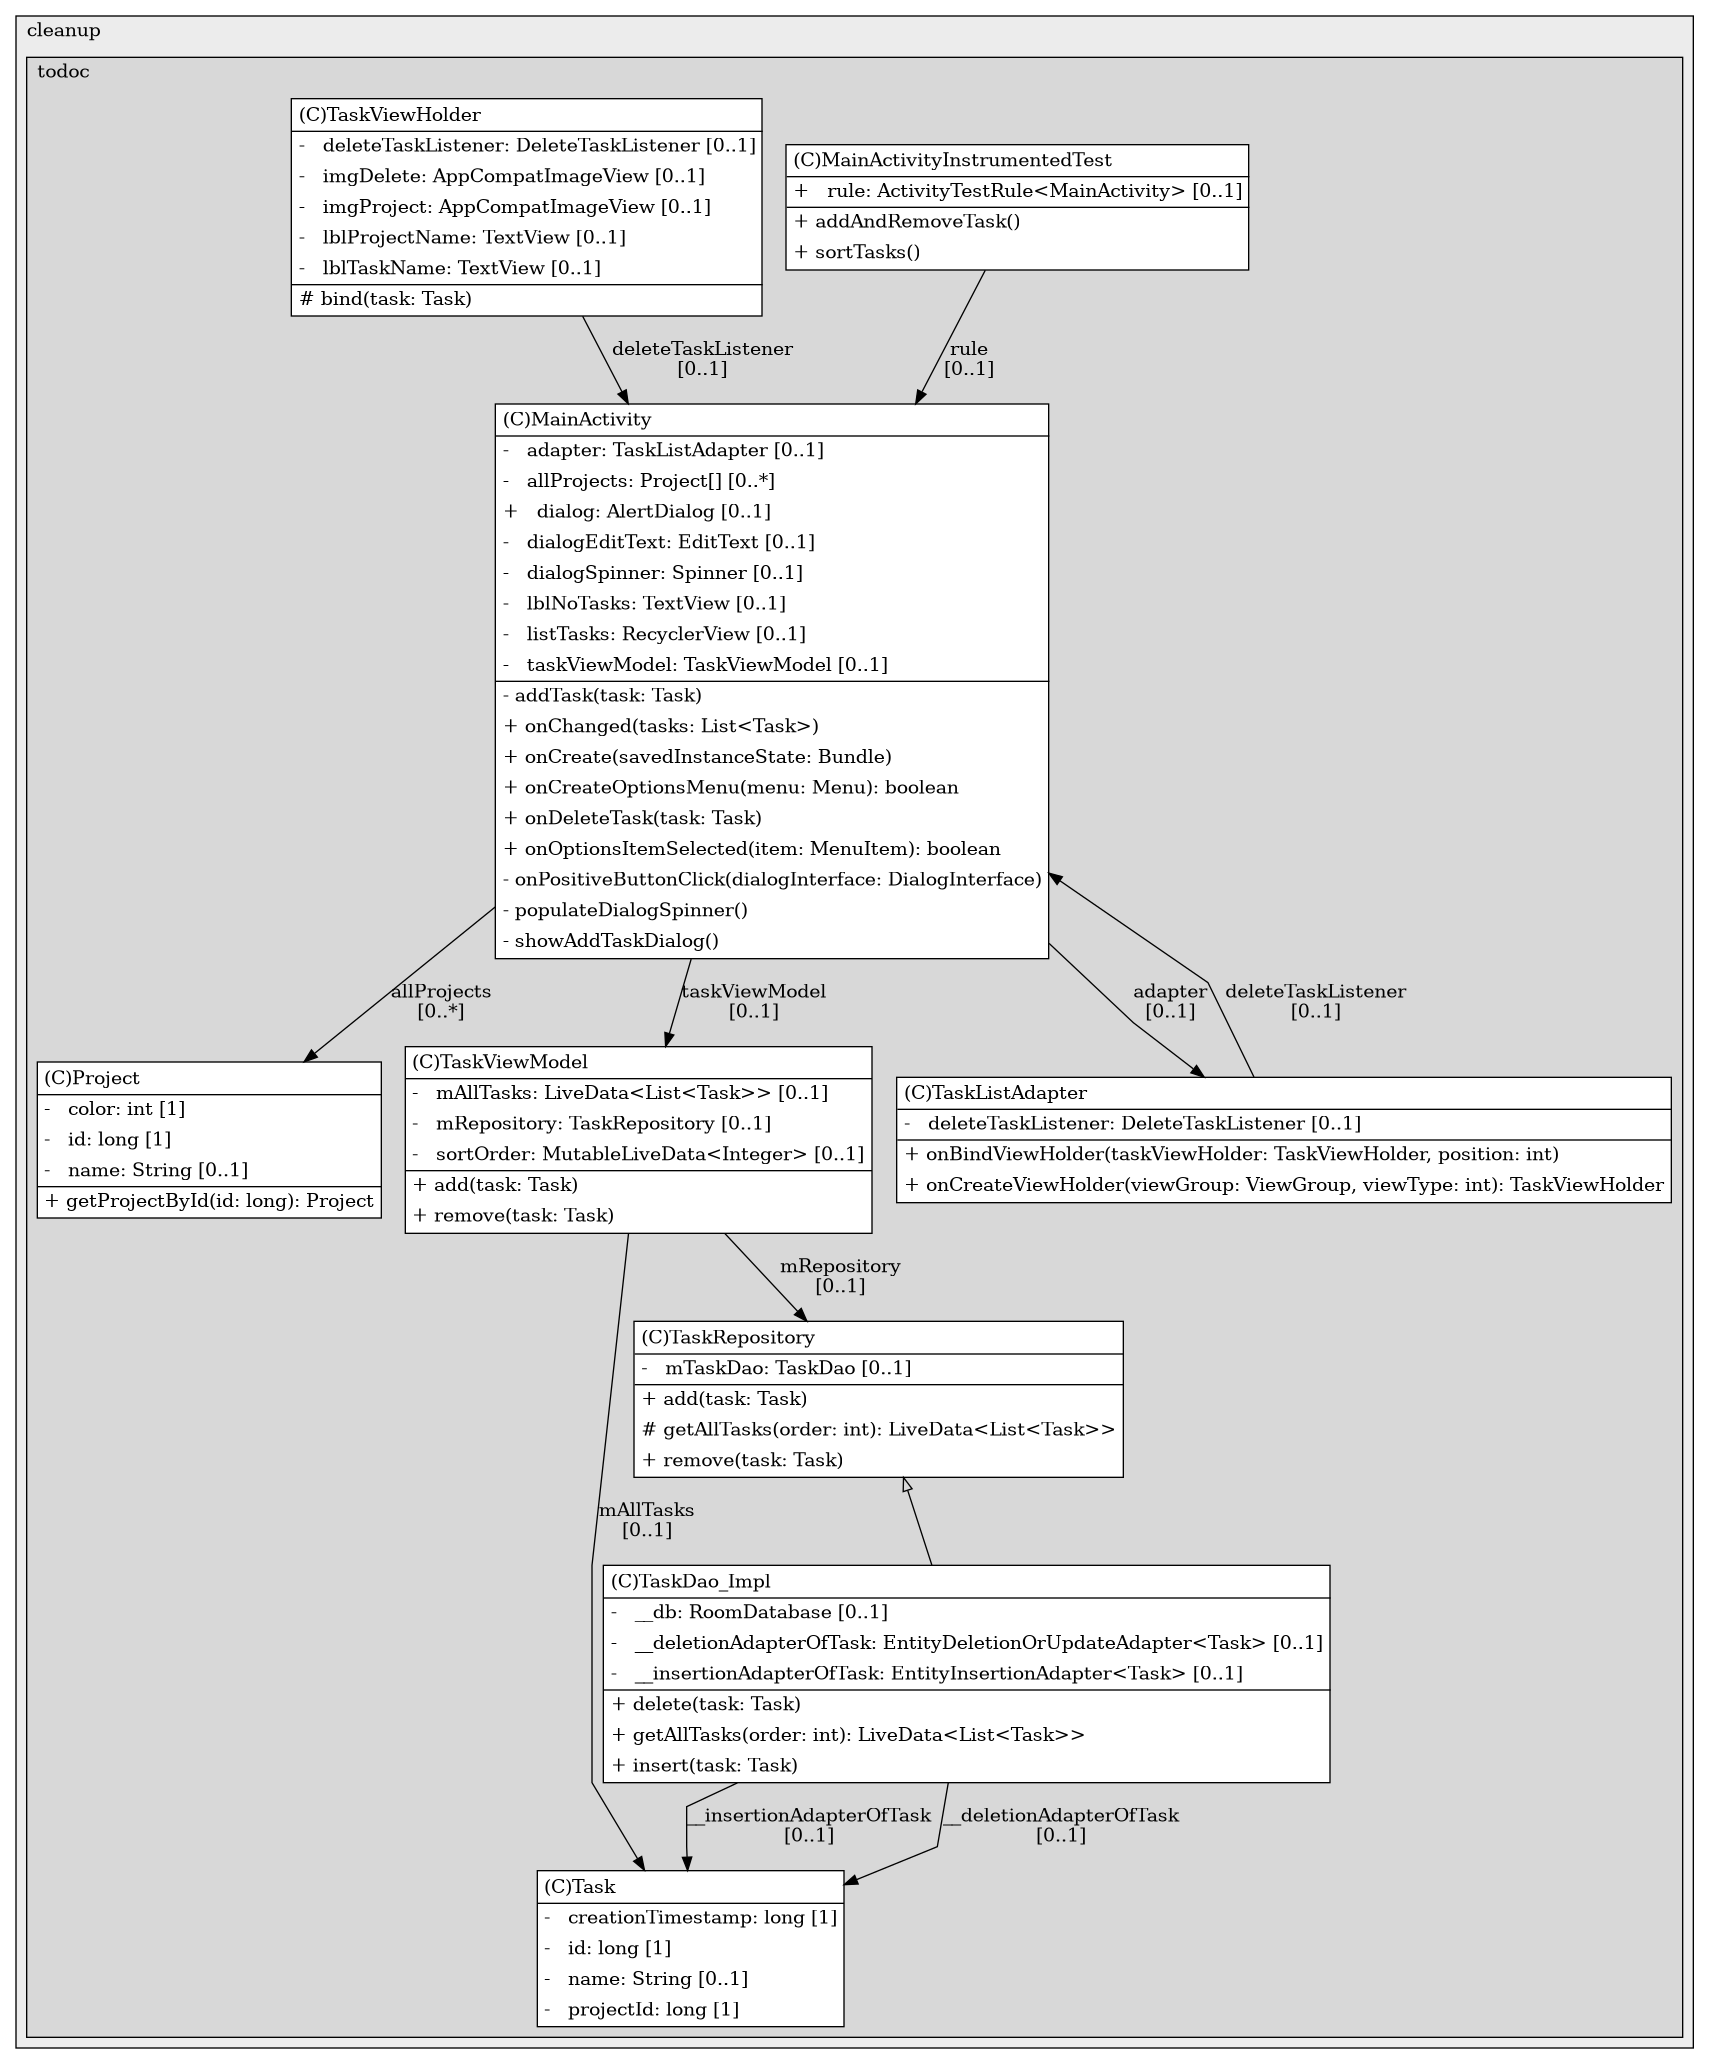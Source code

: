 @startuml

/' diagram meta data start
config=StructureConfiguration;
{
  "projectClassification": {
    "searchMode": "OpenProject", // OpenProject, AllProjects
    "includedProjects": "",
    "pathEndKeywords": "*.impl",
    "isClientPath": "",
    "isClientName": "",
    "isTestPath": "",
    "isTestName": "",
    "isMappingPath": "",
    "isMappingName": "",
    "isDataAccessPath": "",
    "isDataAccessName": "",
    "isDataStructurePath": "",
    "isDataStructureName": "",
    "isInterfaceStructuresPath": "",
    "isInterfaceStructuresName": "",
    "isEntryPointPath": "",
    "isEntryPointName": ""
  },
  "graphRestriction": {
    "classPackageExcludeFilter": "",
    "classPackageIncludeFilter": "",
    "classNameExcludeFilter": "",
    "classNameIncludeFilter": "",
    "methodNameExcludeFilter": "",
    "methodNameIncludeFilter": "",
    "removeByInheritance": "", // inheritance/annotation based filtering is done in a second step
    "removeByAnnotation": "",
    "removeByClassPackage": "", // cleanup the graph after inheritance/annotation based filtering is done
    "removeByClassName": "",
    "cutMappings": false,
    "cutEnum": true,
    "cutTests": true,
    "cutClient": true,
    "cutDataAccess": false,
    "cutInterfaceStructures": false,
    "cutDataStructures": false,
    "cutGetterAndSetter": true,
    "cutConstructors": true
  },
  "graphTraversal": {
    "forwardDepth": 6,
    "backwardDepth": 6,
    "classPackageExcludeFilter": "",
    "classPackageIncludeFilter": "",
    "classNameExcludeFilter": "",
    "classNameIncludeFilter": "",
    "methodNameExcludeFilter": "",
    "methodNameIncludeFilter": "",
    "hideMappings": false,
    "hideDataStructures": false,
    "hidePrivateMethods": true,
    "hideInterfaceCalls": true, // indirection: implementation -> interface (is hidden) -> implementation
    "onlyShowApplicationEntryPoints": false // root node is included
  },
  "details": {
    "aggregation": "GroupByClass", // ByClass, GroupByClass, None
    "showClassGenericTypes": true,
    "showMethods": true,
    "showMethodParameterNames": true,
    "showMethodParameterTypes": true,
    "showMethodReturnType": true,
    "showPackageLevels": 2,
    "showDetailedClassStructure": true
  },
  "rootClass": "com.cleanup.todoc.ui.MainActivity"
}
diagram meta data end '/



digraph g {
    rankdir="TB"
    splines=polyline
    

'nodes 
subgraph cluster_856774308 { 
   	label=cleanup
	labeljust=l
	fillcolor="#ececec"
	style=filled
   
   subgraph cluster_1925994771 { 
   	label=todoc
	labeljust=l
	fillcolor="#d8d8d8"
	style=filled
   
   MainActivity592173596[
	label=<<TABLE BORDER="1" CELLBORDER="0" CELLPADDING="4" CELLSPACING="0">
<TR><TD ALIGN="LEFT" >(C)MainActivity</TD></TR>
<HR/>
<TR><TD ALIGN="LEFT" >-   adapter: TaskListAdapter [0..1]</TD></TR>
<TR><TD ALIGN="LEFT" >-   allProjects: Project[] [0..*]</TD></TR>
<TR><TD ALIGN="LEFT" >+   dialog: AlertDialog [0..1]</TD></TR>
<TR><TD ALIGN="LEFT" >-   dialogEditText: EditText [0..1]</TD></TR>
<TR><TD ALIGN="LEFT" >-   dialogSpinner: Spinner [0..1]</TD></TR>
<TR><TD ALIGN="LEFT" >-   lblNoTasks: TextView [0..1]</TD></TR>
<TR><TD ALIGN="LEFT" >-   listTasks: RecyclerView [0..1]</TD></TR>
<TR><TD ALIGN="LEFT" >-   taskViewModel: TaskViewModel [0..1]</TD></TR>
<HR/>
<TR><TD ALIGN="LEFT" >- addTask(task: Task)</TD></TR>
<TR><TD ALIGN="LEFT" >+ onChanged(tasks: List&lt;Task&gt;)</TD></TR>
<TR><TD ALIGN="LEFT" >+ onCreate(savedInstanceState: Bundle)</TD></TR>
<TR><TD ALIGN="LEFT" >+ onCreateOptionsMenu(menu: Menu): boolean</TD></TR>
<TR><TD ALIGN="LEFT" >+ onDeleteTask(task: Task)</TD></TR>
<TR><TD ALIGN="LEFT" >+ onOptionsItemSelected(item: MenuItem): boolean</TD></TR>
<TR><TD ALIGN="LEFT" >- onPositiveButtonClick(dialogInterface: DialogInterface)</TD></TR>
<TR><TD ALIGN="LEFT" >- populateDialogSpinner()</TD></TR>
<TR><TD ALIGN="LEFT" >- showAddTaskDialog()</TD></TR>
</TABLE>>
	style=filled
	margin=0
	shape=plaintext
	fillcolor="#FFFFFF"
];

MainActivityInstrumentedTest1258479462[
	label=<<TABLE BORDER="1" CELLBORDER="0" CELLPADDING="4" CELLSPACING="0">
<TR><TD ALIGN="LEFT" >(C)MainActivityInstrumentedTest</TD></TR>
<HR/>
<TR><TD ALIGN="LEFT" >+   rule: ActivityTestRule&lt;MainActivity&gt; [0..1]</TD></TR>
<HR/>
<TR><TD ALIGN="LEFT" >+ addAndRemoveTask()</TD></TR>
<TR><TD ALIGN="LEFT" >+ sortTasks()</TD></TR>
</TABLE>>
	style=filled
	margin=0
	shape=plaintext
	fillcolor="#FFFFFF"
];

Project2005803681[
	label=<<TABLE BORDER="1" CELLBORDER="0" CELLPADDING="4" CELLSPACING="0">
<TR><TD ALIGN="LEFT" >(C)Project</TD></TR>
<HR/>
<TR><TD ALIGN="LEFT" >-   color: int [1]</TD></TR>
<TR><TD ALIGN="LEFT" >-   id: long [1]</TD></TR>
<TR><TD ALIGN="LEFT" >-   name: String [0..1]</TD></TR>
<HR/>
<TR><TD ALIGN="LEFT" >+ getProjectById(id: long): Project</TD></TR>
</TABLE>>
	style=filled
	margin=0
	shape=plaintext
	fillcolor="#FFFFFF"
];

Task2005803681[
	label=<<TABLE BORDER="1" CELLBORDER="0" CELLPADDING="4" CELLSPACING="0">
<TR><TD ALIGN="LEFT" >(C)Task</TD></TR>
<HR/>
<TR><TD ALIGN="LEFT" >-   creationTimestamp: long [1]</TD></TR>
<TR><TD ALIGN="LEFT" >-   id: long [1]</TD></TR>
<TR><TD ALIGN="LEFT" >-   name: String [0..1]</TD></TR>
<TR><TD ALIGN="LEFT" >-   projectId: long [1]</TD></TR>
</TABLE>>
	style=filled
	margin=0
	shape=plaintext
	fillcolor="#FFFFFF"
];

TaskDao_Impl1258479462[
	label=<<TABLE BORDER="1" CELLBORDER="0" CELLPADDING="4" CELLSPACING="0">
<TR><TD ALIGN="LEFT" >(C)TaskDao_Impl</TD></TR>
<HR/>
<TR><TD ALIGN="LEFT" >-   __db: RoomDatabase [0..1]</TD></TR>
<TR><TD ALIGN="LEFT" >-   __deletionAdapterOfTask: EntityDeletionOrUpdateAdapter&lt;Task&gt; [0..1]</TD></TR>
<TR><TD ALIGN="LEFT" >-   __insertionAdapterOfTask: EntityInsertionAdapter&lt;Task&gt; [0..1]</TD></TR>
<HR/>
<TR><TD ALIGN="LEFT" >+ delete(task: Task)</TD></TR>
<TR><TD ALIGN="LEFT" >+ getAllTasks(order: int): LiveData&lt;List&lt;Task&gt;&gt;</TD></TR>
<TR><TD ALIGN="LEFT" >+ insert(task: Task)</TD></TR>
</TABLE>>
	style=filled
	margin=0
	shape=plaintext
	fillcolor="#FFFFFF"
];

TaskListAdapter592173596[
	label=<<TABLE BORDER="1" CELLBORDER="0" CELLPADDING="4" CELLSPACING="0">
<TR><TD ALIGN="LEFT" >(C)TaskListAdapter</TD></TR>
<HR/>
<TR><TD ALIGN="LEFT" >-   deleteTaskListener: DeleteTaskListener [0..1]</TD></TR>
<HR/>
<TR><TD ALIGN="LEFT" >+ onBindViewHolder(taskViewHolder: TaskViewHolder, position: int)</TD></TR>
<TR><TD ALIGN="LEFT" >+ onCreateViewHolder(viewGroup: ViewGroup, viewType: int): TaskViewHolder</TD></TR>
</TABLE>>
	style=filled
	margin=0
	shape=plaintext
	fillcolor="#FFFFFF"
];

TaskRepository1258479462[
	label=<<TABLE BORDER="1" CELLBORDER="0" CELLPADDING="4" CELLSPACING="0">
<TR><TD ALIGN="LEFT" >(C)TaskRepository</TD></TR>
<HR/>
<TR><TD ALIGN="LEFT" >-   mTaskDao: TaskDao [0..1]</TD></TR>
<HR/>
<TR><TD ALIGN="LEFT" >+ add(task: Task)</TD></TR>
<TR><TD ALIGN="LEFT" ># getAllTasks(order: int): LiveData&lt;List&lt;Task&gt;&gt;</TD></TR>
<TR><TD ALIGN="LEFT" >+ remove(task: Task)</TD></TR>
</TABLE>>
	style=filled
	margin=0
	shape=plaintext
	fillcolor="#FFFFFF"
];

TaskViewHolder843697638[
	label=<<TABLE BORDER="1" CELLBORDER="0" CELLPADDING="4" CELLSPACING="0">
<TR><TD ALIGN="LEFT" >(C)TaskViewHolder</TD></TR>
<HR/>
<TR><TD ALIGN="LEFT" >-   deleteTaskListener: DeleteTaskListener [0..1]</TD></TR>
<TR><TD ALIGN="LEFT" >-   imgDelete: AppCompatImageView [0..1]</TD></TR>
<TR><TD ALIGN="LEFT" >-   imgProject: AppCompatImageView [0..1]</TD></TR>
<TR><TD ALIGN="LEFT" >-   lblProjectName: TextView [0..1]</TD></TR>
<TR><TD ALIGN="LEFT" >-   lblTaskName: TextView [0..1]</TD></TR>
<HR/>
<TR><TD ALIGN="LEFT" ># bind(task: Task)</TD></TR>
</TABLE>>
	style=filled
	margin=0
	shape=plaintext
	fillcolor="#FFFFFF"
];

TaskViewModel1258479462[
	label=<<TABLE BORDER="1" CELLBORDER="0" CELLPADDING="4" CELLSPACING="0">
<TR><TD ALIGN="LEFT" >(C)TaskViewModel</TD></TR>
<HR/>
<TR><TD ALIGN="LEFT" >-   mAllTasks: LiveData&lt;List&lt;Task&gt;&gt; [0..1]</TD></TR>
<TR><TD ALIGN="LEFT" >-   mRepository: TaskRepository [0..1]</TD></TR>
<TR><TD ALIGN="LEFT" >-   sortOrder: MutableLiveData&lt;Integer&gt; [0..1]</TD></TR>
<HR/>
<TR><TD ALIGN="LEFT" >+ add(task: Task)</TD></TR>
<TR><TD ALIGN="LEFT" >+ remove(task: Task)</TD></TR>
</TABLE>>
	style=filled
	margin=0
	shape=plaintext
	fillcolor="#FFFFFF"
];
} 
} 

'edges    
MainActivity592173596 -> Project2005803681[label="allProjects
[0..*]"];
MainActivity592173596 -> TaskListAdapter592173596[label="adapter
[0..1]"];
MainActivity592173596 -> TaskViewModel1258479462[label="taskViewModel
[0..1]"];
MainActivityInstrumentedTest1258479462 -> MainActivity592173596[label="rule
[0..1]"];
TaskDao_Impl1258479462 -> Task2005803681[label="__deletionAdapterOfTask
[0..1]"];
TaskDao_Impl1258479462 -> Task2005803681[label="__insertionAdapterOfTask
[0..1]"];
TaskListAdapter592173596 -> MainActivity592173596[label="deleteTaskListener
[0..1]"];
TaskRepository1258479462 -> TaskDao_Impl1258479462[arrowhead=none, arrowtail=empty, dir=both];
TaskViewHolder843697638 -> MainActivity592173596[label="deleteTaskListener
[0..1]"];
TaskViewModel1258479462 -> Task2005803681[label="mAllTasks
[0..1]"];
TaskViewModel1258479462 -> TaskRepository1258479462[label="mRepository
[0..1]"];
    
}
@enduml